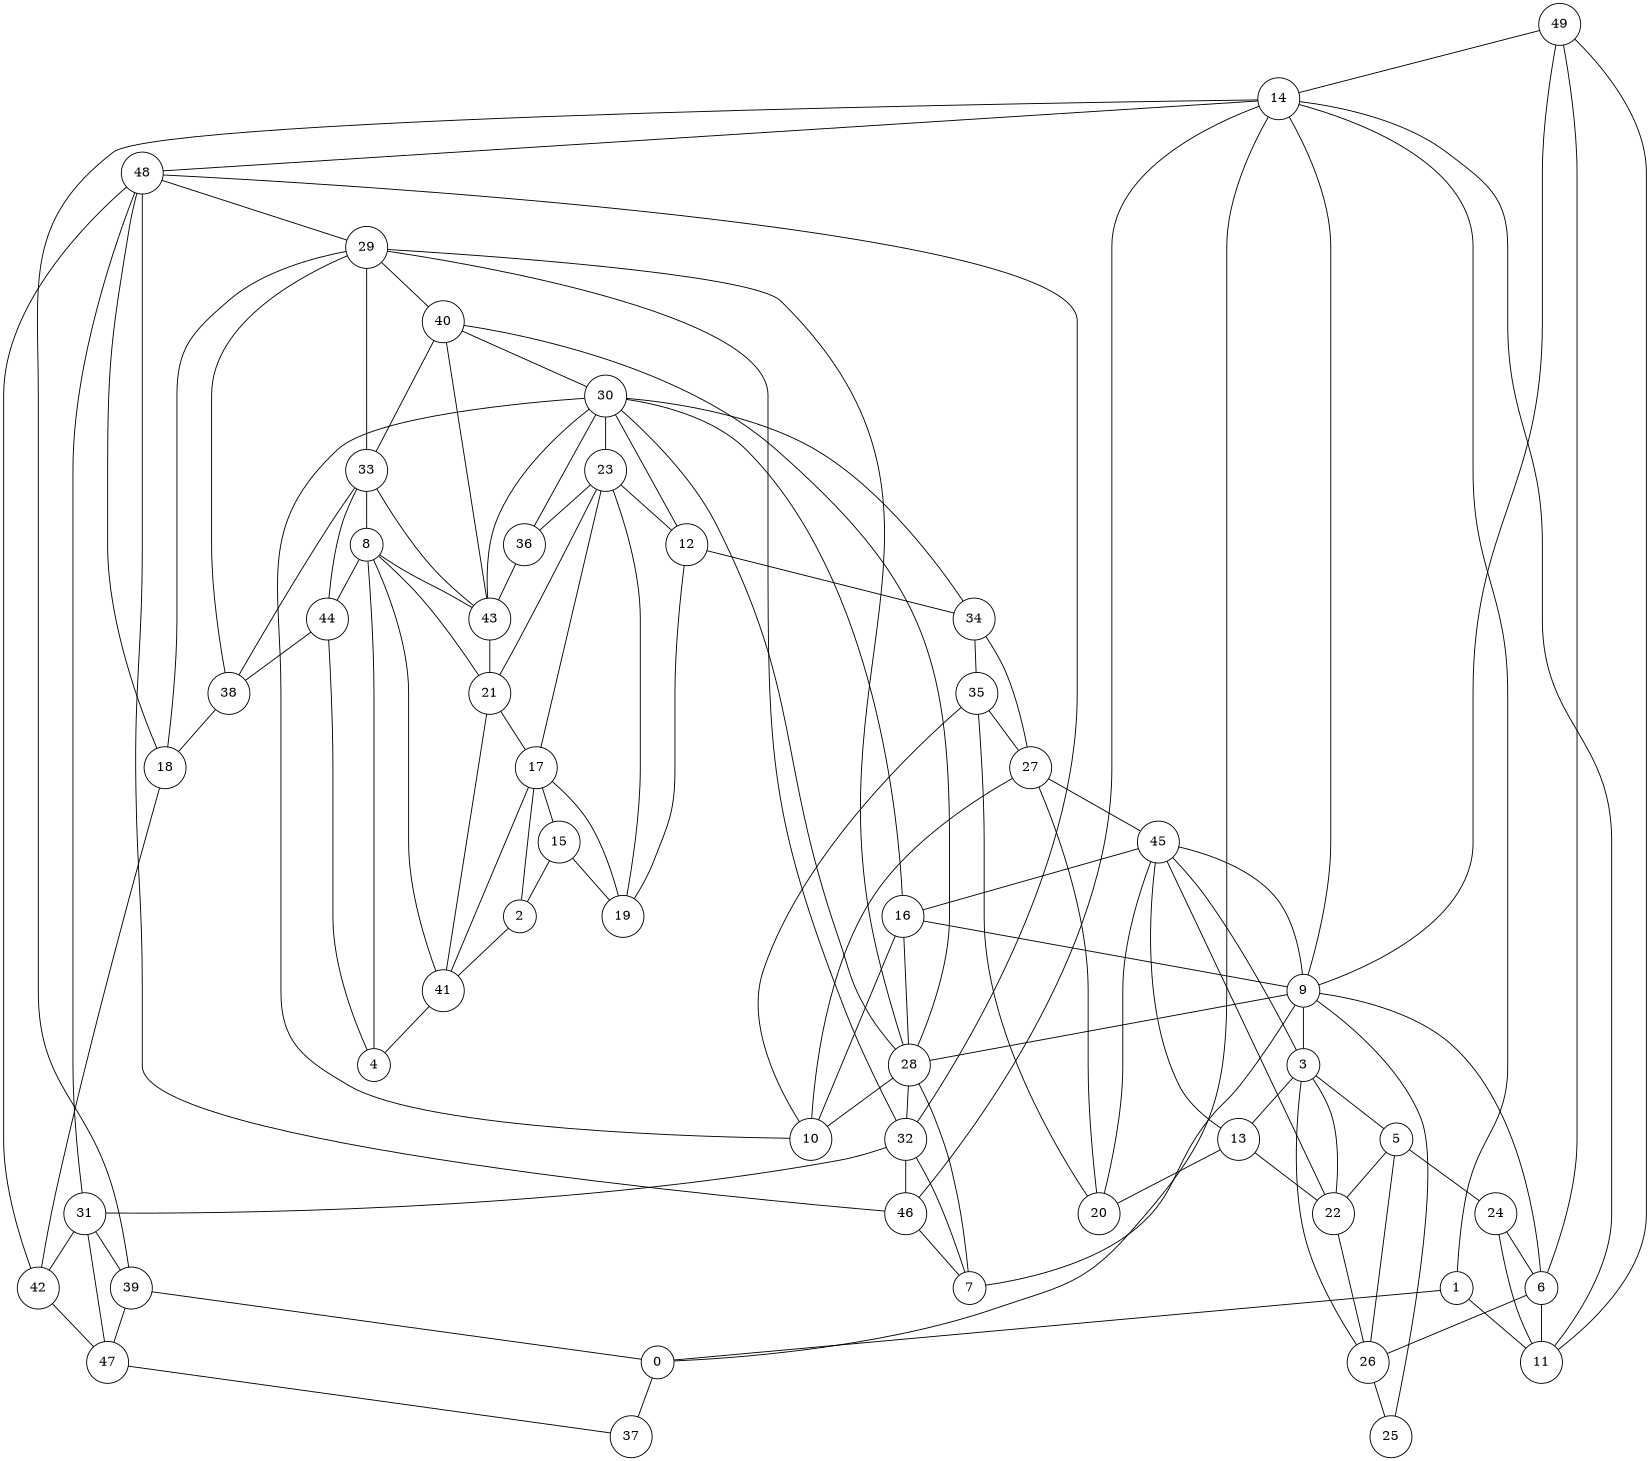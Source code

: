 graph g {
	size = "11, 11";
	node [shape = "circle"];
	49;
	48;
	47;
	46;
	45;
	44;
	43;
	42;
	41;
	40;
	39;
	38;
	37;
	36;
	35;
	34;
	33;
	32;
	31;
	30;
	29;
	28;
	27;
	26;
	25;
	24;
	23;
	22;
	21;
	20;
	19;
	18;
	17;
	16;
	15;
	14;
	13;
	12;
	11;
	10;
	9;
	8;
	7;
	6;
	5;
	4;
	3;
	2;
	1;
	0;
	49  -- 6;
	49  -- 14;
	48  -- 18;
	48  -- 29;
	48  -- 42;
	47  -- 37;
	46  -- 7;
	46  -- 48;
	45  -- 3;
	45  -- 13;
	45  -- 16;
	45  -- 9;
	44  -- 4;
	44  -- 38;
	43  -- 33;
	43  -- 40;
	43  -- 21;
	42  -- 47;
	41  -- 4;
	41  -- 8;
	40  -- 30;
	40  -- 33;
	39  -- 0;
	39  -- 47;
	38  -- 18;
	36  -- 43;
	35  -- 27;
	34  -- 35;
	33  -- 8;
	33  -- 44;
	33  -- 38;
	32  -- 48;
	32  -- 46;
	32  -- 7;
	32  -- 31;
	31  -- 42;
	31  -- 47;
	31  -- 39;
	31  -- 48;
	30  -- 23;
	30  -- 43;
	30  -- 36;
	30  -- 34;
	30  -- 12;
	30  -- 10;
	29  -- 18;
	29  -- 33;
	29  -- 40;
	29  -- 38;
	29  -- 32;
	28  -- 30;
	28  -- 32;
	28  -- 29;
	28  -- 16;
	28  -- 40;
	28  -- 7;
	28  -- 10;
	27  -- 34;
	27  -- 45;
	26  -- 25;
	26  -- 3;
	24  -- 11;
	24  -- 6;
	23  -- 36;
	23  -- 12;
	23  -- 17;
	23  -- 19;
	23  -- 21;
	22  -- 26;
	22  -- 45;
	22  -- 3;
	21  -- 8;
	21  -- 41;
	21  -- 17;
	20  -- 35;
	20  -- 27;
	20  -- 45;
	18  -- 42;
	17  -- 41;
	17  -- 19;
	17  -- 15;
	17  -- 2;
	16  -- 9;
	16  -- 30;
	15  -- 19;
	15  -- 2;
	14  -- 46;
	14  -- 11;
	14  -- 48;
	14  -- 39;
	14  -- 1;
	14  -- 0;
	13  -- 20;
	13  -- 22;
	12  -- 19;
	12  -- 34;
	11  -- 49;
	10  -- 27;
	10  -- 16;
	10  -- 35;
	9  -- 14;
	9  -- 49;
	9  -- 25;
	9  -- 6;
	9  -- 3;
	9  -- 28;
	8  -- 44;
	8  -- 4;
	8  -- 43;
	7  -- 9;
	6  -- 11;
	6  -- 26;
	5  -- 22;
	5  -- 24;
	5  -- 26;
	3  -- 13;
	3  -- 5;
	2  -- 41;
	1  -- 0;
	1  -- 11;
	0  -- 37;
}
